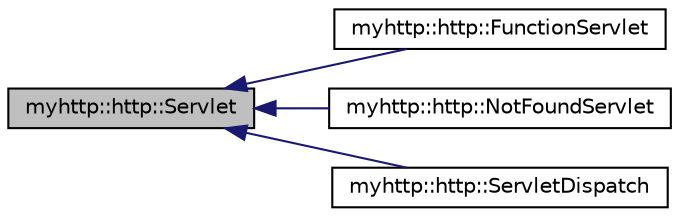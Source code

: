 digraph "myhttp::http::Servlet"
{
 // LATEX_PDF_SIZE
  edge [fontname="Helvetica",fontsize="10",labelfontname="Helvetica",labelfontsize="10"];
  node [fontname="Helvetica",fontsize="10",shape=record];
  rankdir="LR";
  Node1 [label="myhttp::http::Servlet",height=0.2,width=0.4,color="black", fillcolor="grey75", style="filled", fontcolor="black",tooltip="Servlet抽象基类 handle为servlet的执行逻辑函数；"];
  Node1 -> Node2 [dir="back",color="midnightblue",fontsize="10",style="solid",fontname="Helvetica"];
  Node2 [label="myhttp::http::FunctionServlet",height=0.2,width=0.4,color="black", fillcolor="white", style="filled",URL="$classmyhttp_1_1http_1_1FunctionServlet.html",tooltip="可以定义回调函数来实现servlet的行为函数；"];
  Node1 -> Node3 [dir="back",color="midnightblue",fontsize="10",style="solid",fontname="Helvetica"];
  Node3 [label="myhttp::http::NotFoundServlet",height=0.2,width=0.4,color="black", fillcolor="white", style="filled",URL="$classmyhttp_1_1http_1_1NotFoundServlet.html",tooltip="NotFoundServlet(默认返回404)"];
  Node1 -> Node4 [dir="back",color="midnightblue",fontsize="10",style="solid",fontname="Helvetica"];
  Node4 [label="myhttp::http::ServletDispatch",height=0.2,width=0.4,color="black", fillcolor="white", style="filled",URL="$classmyhttp_1_1http_1_1ServletDispatch.html",tooltip="servlet分发类，相当于一个magnager的角色； 用于管理和协调不同的servlet"];
}
